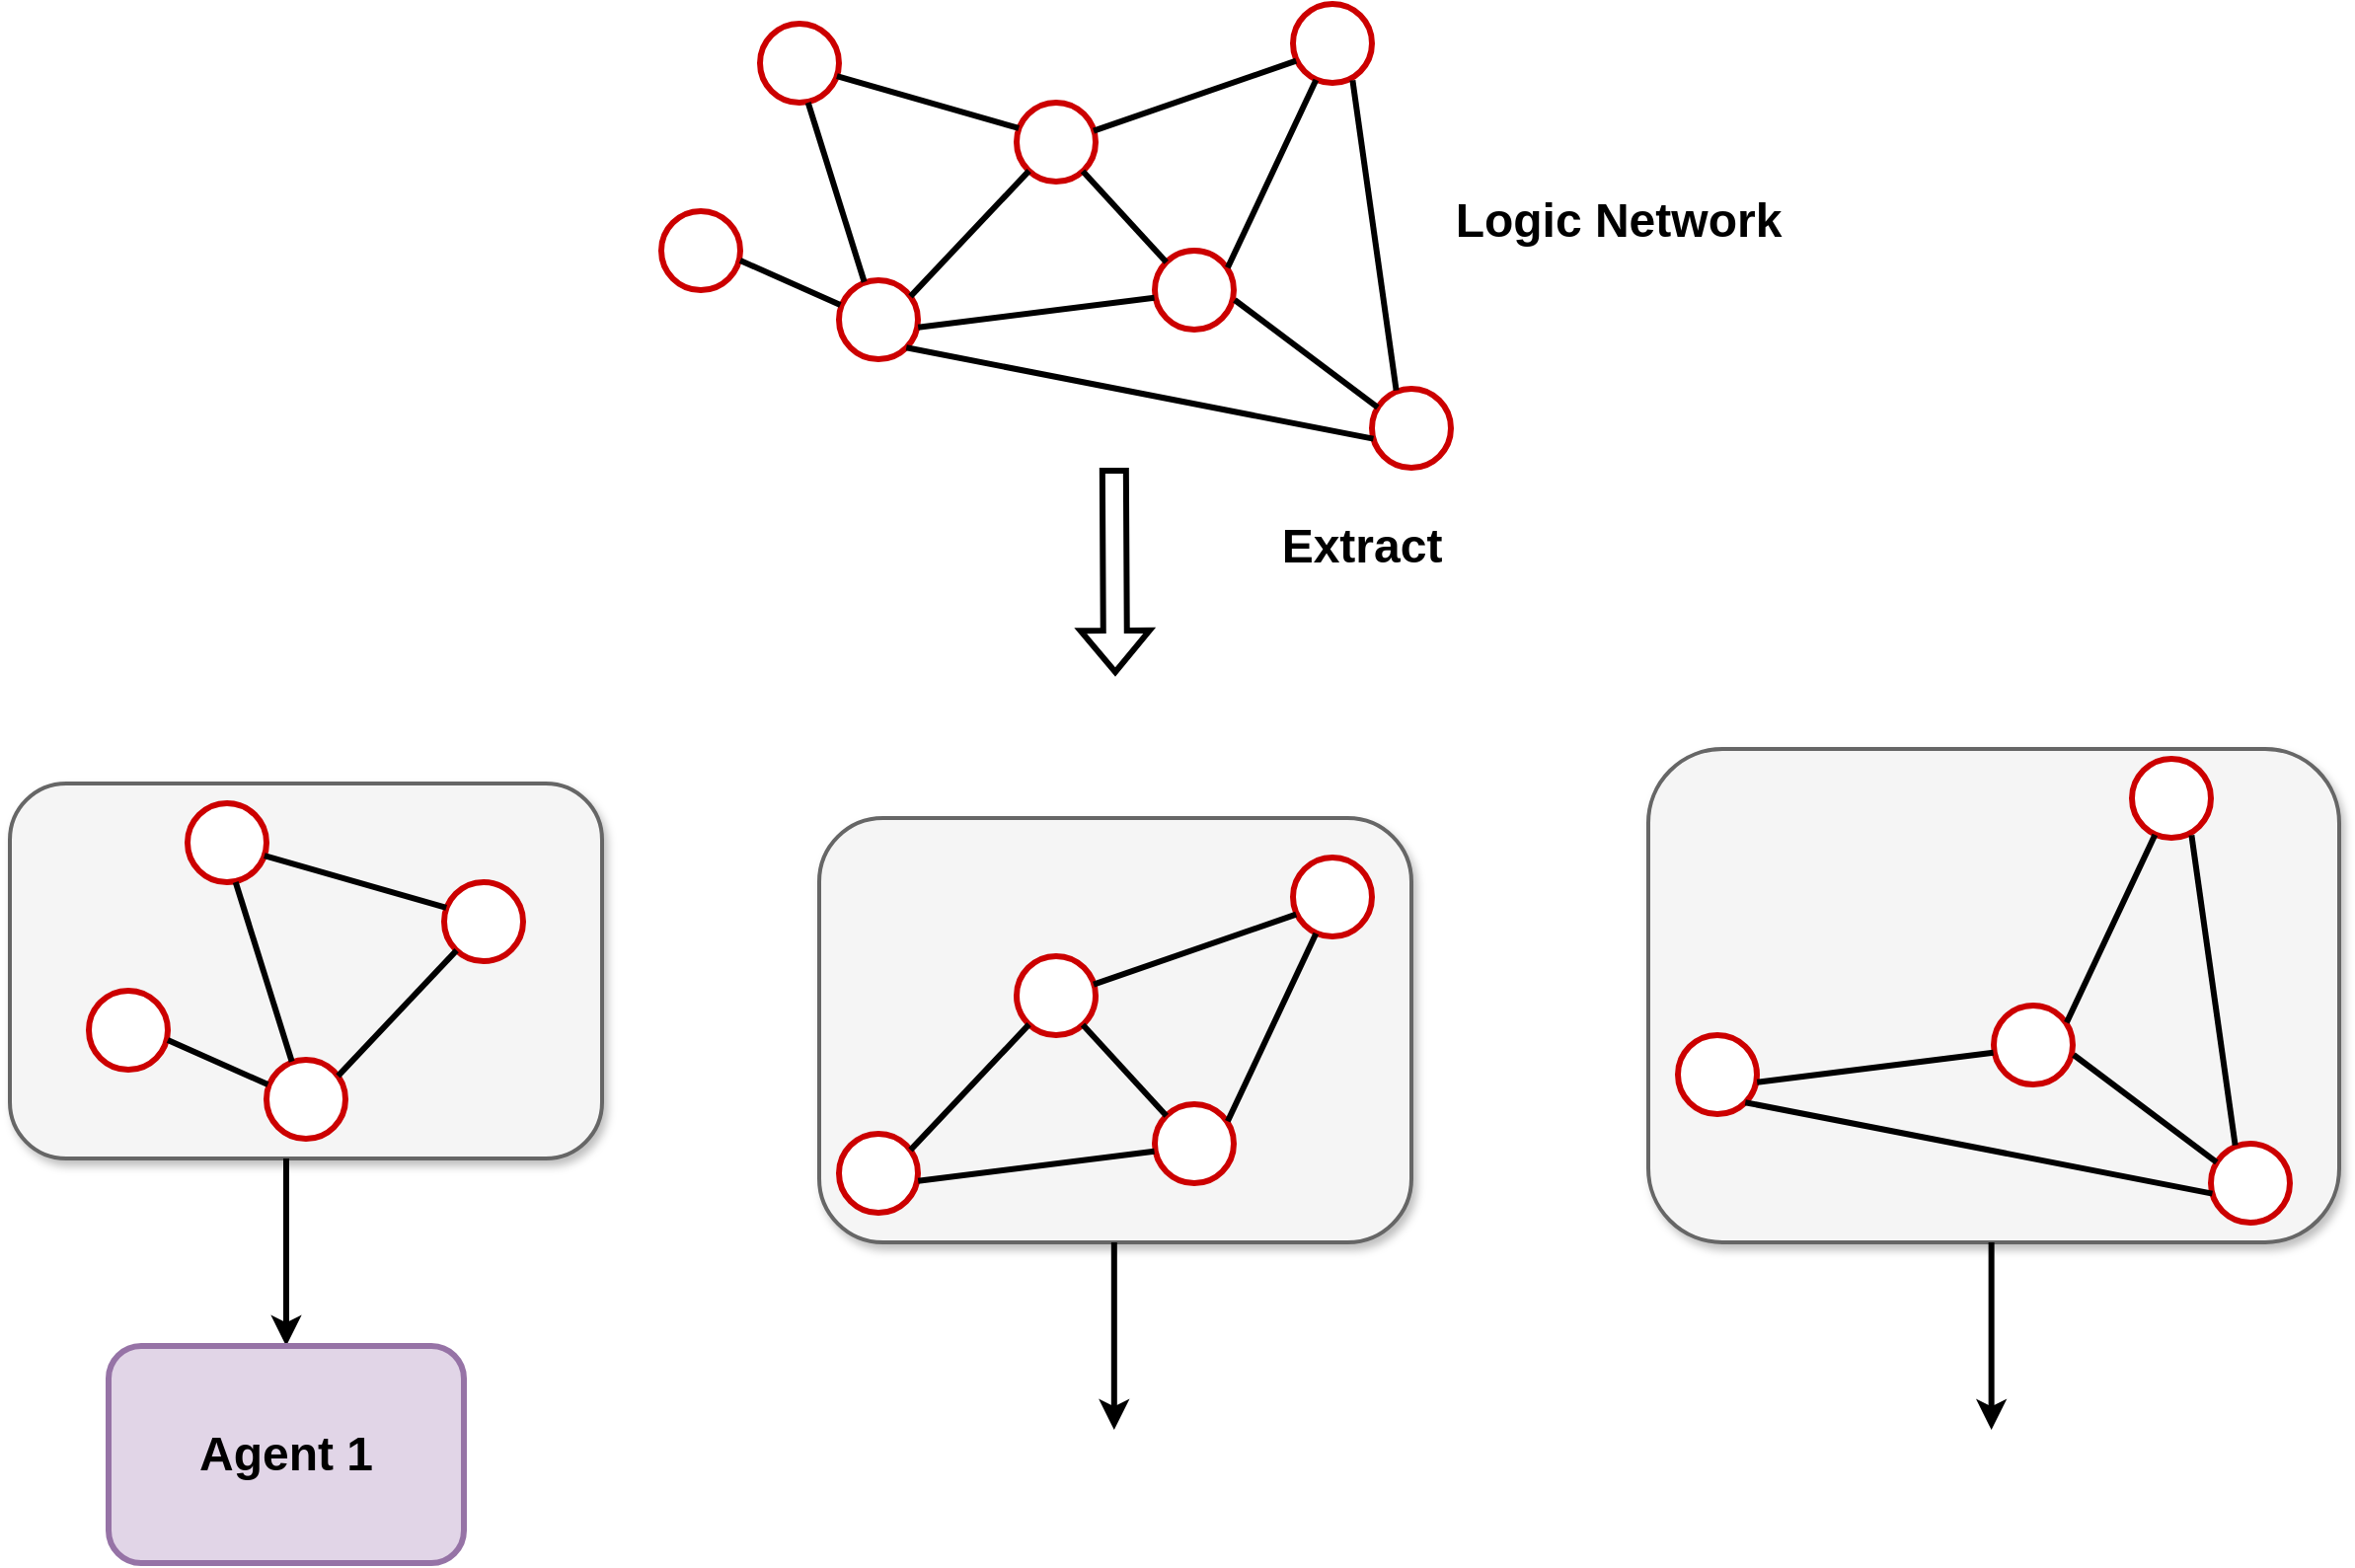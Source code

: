 <mxfile version="23.1.4" type="github">
  <diagram name="第 1 页" id="2leY5HMp6Ett028nWdfq">
    <mxGraphModel dx="2108" dy="1812" grid="1" gridSize="10" guides="1" tooltips="1" connect="1" arrows="1" fold="1" page="1" pageScale="1" pageWidth="400" pageHeight="350" math="0" shadow="0">
      <root>
        <mxCell id="0" />
        <mxCell id="1" parent="0" />
        <mxCell id="MMd7Z6TBkllvfIrQ2Aga-56" value="" style="rounded=1;whiteSpace=wrap;html=1;fillColor=#f5f5f5;fontColor=#333333;strokeColor=#666666;strokeWidth=2;shadow=1;" vertex="1" parent="1">
          <mxGeometry x="450" y="-302.5" width="350" height="250" as="geometry" />
        </mxCell>
        <mxCell id="MMd7Z6TBkllvfIrQ2Aga-55" value="" style="rounded=1;whiteSpace=wrap;html=1;fillColor=#f5f5f5;fontColor=#333333;strokeColor=#666666;strokeWidth=2;shadow=1;" vertex="1" parent="1">
          <mxGeometry x="30" y="-267.5" width="300" height="215" as="geometry" />
        </mxCell>
        <mxCell id="MMd7Z6TBkllvfIrQ2Aga-54" value="" style="rounded=1;whiteSpace=wrap;html=1;fillColor=#f5f5f5;fontColor=#333333;strokeColor=#666666;strokeWidth=2;shadow=1;" vertex="1" parent="1">
          <mxGeometry x="-380" y="-285" width="300" height="190" as="geometry" />
        </mxCell>
        <mxCell id="MMd7Z6TBkllvfIrQ2Aga-1" value="" style="ellipse;whiteSpace=wrap;html=1;aspect=fixed;strokeColor=#CC0000;strokeWidth=3;" vertex="1" parent="1">
          <mxGeometry y="-670" width="40" height="40" as="geometry" />
        </mxCell>
        <mxCell id="MMd7Z6TBkllvfIrQ2Aga-2" value="" style="ellipse;whiteSpace=wrap;html=1;aspect=fixed;strokeColor=#CC0000;strokeWidth=3;" vertex="1" parent="1">
          <mxGeometry x="40" y="-540" width="40" height="40" as="geometry" />
        </mxCell>
        <mxCell id="MMd7Z6TBkllvfIrQ2Aga-3" value="" style="ellipse;whiteSpace=wrap;html=1;aspect=fixed;strokeColor=#CC0000;strokeWidth=3;" vertex="1" parent="1">
          <mxGeometry x="130" y="-630" width="40" height="40" as="geometry" />
        </mxCell>
        <mxCell id="MMd7Z6TBkllvfIrQ2Aga-4" value="" style="ellipse;whiteSpace=wrap;html=1;aspect=fixed;strokeColor=#CC0000;strokeWidth=3;" vertex="1" parent="1">
          <mxGeometry x="200" y="-555" width="40" height="40" as="geometry" />
        </mxCell>
        <mxCell id="MMd7Z6TBkllvfIrQ2Aga-5" value="" style="ellipse;whiteSpace=wrap;html=1;aspect=fixed;strokeColor=#CC0000;strokeWidth=3;" vertex="1" parent="1">
          <mxGeometry x="270" y="-680" width="40" height="40" as="geometry" />
        </mxCell>
        <mxCell id="MMd7Z6TBkllvfIrQ2Aga-6" value="" style="ellipse;whiteSpace=wrap;html=1;aspect=fixed;strokeColor=#CC0000;strokeWidth=3;" vertex="1" parent="1">
          <mxGeometry x="310" y="-485" width="40" height="40" as="geometry" />
        </mxCell>
        <mxCell id="MMd7Z6TBkllvfIrQ2Aga-7" value="" style="ellipse;whiteSpace=wrap;html=1;aspect=fixed;strokeColor=#CC0000;strokeWidth=3;" vertex="1" parent="1">
          <mxGeometry x="-50" y="-575" width="40" height="40" as="geometry" />
        </mxCell>
        <mxCell id="MMd7Z6TBkllvfIrQ2Aga-8" value="" style="endArrow=none;html=1;rounded=0;strokeWidth=3;exitX=0.017;exitY=0.313;exitDx=0;exitDy=0;exitPerimeter=0;" edge="1" parent="1" source="MMd7Z6TBkllvfIrQ2Aga-2">
          <mxGeometry width="50" height="50" relative="1" as="geometry">
            <mxPoint x="-60" y="-500" as="sourcePoint" />
            <mxPoint x="-10" y="-550" as="targetPoint" />
          </mxGeometry>
        </mxCell>
        <mxCell id="MMd7Z6TBkllvfIrQ2Aga-9" value="" style="endArrow=none;html=1;rounded=0;strokeWidth=3;exitX=0.321;exitY=0.022;exitDx=0;exitDy=0;exitPerimeter=0;entryX=0.609;entryY=1;entryDx=0;entryDy=0;entryPerimeter=0;" edge="1" parent="1" source="MMd7Z6TBkllvfIrQ2Aga-2" target="MMd7Z6TBkllvfIrQ2Aga-1">
          <mxGeometry width="50" height="50" relative="1" as="geometry">
            <mxPoint x="71" y="-607" as="sourcePoint" />
            <mxPoint x="20" y="-630" as="targetPoint" />
          </mxGeometry>
        </mxCell>
        <mxCell id="MMd7Z6TBkllvfIrQ2Aga-10" value="" style="endArrow=none;html=1;rounded=0;strokeWidth=3;exitX=0.027;exitY=0.324;exitDx=0;exitDy=0;exitPerimeter=0;entryX=0.974;entryY=0.663;entryDx=0;entryDy=0;entryPerimeter=0;" edge="1" parent="1" source="MMd7Z6TBkllvfIrQ2Aga-3" target="MMd7Z6TBkllvfIrQ2Aga-1">
          <mxGeometry width="50" height="50" relative="1" as="geometry">
            <mxPoint x="91" y="-617" as="sourcePoint" />
            <mxPoint x="40" y="-640" as="targetPoint" />
          </mxGeometry>
        </mxCell>
        <mxCell id="MMd7Z6TBkllvfIrQ2Aga-11" value="" style="endArrow=none;html=1;rounded=0;strokeWidth=3;exitX=0.906;exitY=0.204;exitDx=0;exitDy=0;exitPerimeter=0;" edge="1" parent="1" source="MMd7Z6TBkllvfIrQ2Aga-2" target="MMd7Z6TBkllvfIrQ2Aga-3">
          <mxGeometry width="50" height="50" relative="1" as="geometry">
            <mxPoint x="61" y="-507" as="sourcePoint" />
            <mxPoint x="10" y="-530" as="targetPoint" />
          </mxGeometry>
        </mxCell>
        <mxCell id="MMd7Z6TBkllvfIrQ2Aga-12" value="" style="endArrow=none;html=1;rounded=0;strokeWidth=3;exitX=1.003;exitY=0.597;exitDx=0;exitDy=0;exitPerimeter=0;entryX=-0.006;entryY=0.597;entryDx=0;entryDy=0;entryPerimeter=0;" edge="1" parent="1" source="MMd7Z6TBkllvfIrQ2Aga-2" target="MMd7Z6TBkllvfIrQ2Aga-4">
          <mxGeometry width="50" height="50" relative="1" as="geometry">
            <mxPoint x="86" y="-522" as="sourcePoint" />
            <mxPoint x="146" y="-585" as="targetPoint" />
          </mxGeometry>
        </mxCell>
        <mxCell id="MMd7Z6TBkllvfIrQ2Aga-13" value="" style="endArrow=none;html=1;rounded=0;strokeWidth=3;entryX=0;entryY=0;entryDx=0;entryDy=0;" edge="1" parent="1" source="MMd7Z6TBkllvfIrQ2Aga-3" target="MMd7Z6TBkllvfIrQ2Aga-4">
          <mxGeometry width="50" height="50" relative="1" as="geometry">
            <mxPoint x="90" y="-506" as="sourcePoint" />
            <mxPoint x="212" y="-515" as="targetPoint" />
          </mxGeometry>
        </mxCell>
        <mxCell id="MMd7Z6TBkllvfIrQ2Aga-14" value="" style="endArrow=none;html=1;rounded=0;strokeWidth=3;exitX=0.975;exitY=0.358;exitDx=0;exitDy=0;exitPerimeter=0;entryX=0.04;entryY=0.72;entryDx=0;entryDy=0;entryPerimeter=0;" edge="1" parent="1" source="MMd7Z6TBkllvfIrQ2Aga-3" target="MMd7Z6TBkllvfIrQ2Aga-5">
          <mxGeometry width="50" height="50" relative="1" as="geometry">
            <mxPoint x="86" y="-522" as="sourcePoint" />
            <mxPoint x="146" y="-585" as="targetPoint" />
          </mxGeometry>
        </mxCell>
        <mxCell id="MMd7Z6TBkllvfIrQ2Aga-15" value="" style="endArrow=none;html=1;rounded=0;strokeWidth=3;entryX=0.923;entryY=0.216;entryDx=0;entryDy=0;exitX=0.292;exitY=0.963;exitDx=0;exitDy=0;exitPerimeter=0;entryPerimeter=0;" edge="1" parent="1" source="MMd7Z6TBkllvfIrQ2Aga-5" target="MMd7Z6TBkllvfIrQ2Aga-4">
          <mxGeometry width="50" height="50" relative="1" as="geometry">
            <mxPoint x="173" y="-585" as="sourcePoint" />
            <mxPoint x="216" y="-539" as="targetPoint" />
          </mxGeometry>
        </mxCell>
        <mxCell id="MMd7Z6TBkllvfIrQ2Aga-16" value="" style="endArrow=none;html=1;rounded=0;strokeWidth=3;exitX=1.012;exitY=0.625;exitDx=0;exitDy=0;exitPerimeter=0;entryX=0.073;entryY=0.237;entryDx=0;entryDy=0;entryPerimeter=0;" edge="1" parent="1" source="MMd7Z6TBkllvfIrQ2Aga-4" target="MMd7Z6TBkllvfIrQ2Aga-6">
          <mxGeometry width="50" height="50" relative="1" as="geometry">
            <mxPoint x="173" y="-585" as="sourcePoint" />
            <mxPoint x="340" y="-490" as="targetPoint" />
          </mxGeometry>
        </mxCell>
        <mxCell id="MMd7Z6TBkllvfIrQ2Aga-17" value="" style="endArrow=none;html=1;rounded=0;strokeWidth=3;entryX=0.308;entryY=0.021;entryDx=0;entryDy=0;exitX=0.755;exitY=0.968;exitDx=0;exitDy=0;exitPerimeter=0;entryPerimeter=0;" edge="1" parent="1" source="MMd7Z6TBkllvfIrQ2Aga-5" target="MMd7Z6TBkllvfIrQ2Aga-6">
          <mxGeometry width="50" height="50" relative="1" as="geometry">
            <mxPoint x="292" y="-631" as="sourcePoint" />
            <mxPoint x="247" y="-536" as="targetPoint" />
          </mxGeometry>
        </mxCell>
        <mxCell id="MMd7Z6TBkllvfIrQ2Aga-18" value="" style="ellipse;whiteSpace=wrap;html=1;aspect=fixed;strokeColor=#CC0000;strokeWidth=3;" vertex="1" parent="1">
          <mxGeometry x="-290" y="-275" width="40" height="40" as="geometry" />
        </mxCell>
        <mxCell id="MMd7Z6TBkllvfIrQ2Aga-19" value="" style="ellipse;whiteSpace=wrap;html=1;aspect=fixed;strokeColor=#CC0000;strokeWidth=3;" vertex="1" parent="1">
          <mxGeometry x="-250" y="-145" width="40" height="40" as="geometry" />
        </mxCell>
        <mxCell id="MMd7Z6TBkllvfIrQ2Aga-20" value="" style="ellipse;whiteSpace=wrap;html=1;aspect=fixed;strokeColor=#CC0000;strokeWidth=3;" vertex="1" parent="1">
          <mxGeometry x="-160" y="-235" width="40" height="40" as="geometry" />
        </mxCell>
        <mxCell id="MMd7Z6TBkllvfIrQ2Aga-21" value="" style="ellipse;whiteSpace=wrap;html=1;aspect=fixed;strokeColor=#CC0000;strokeWidth=3;" vertex="1" parent="1">
          <mxGeometry x="-340" y="-180" width="40" height="40" as="geometry" />
        </mxCell>
        <mxCell id="MMd7Z6TBkllvfIrQ2Aga-22" value="" style="endArrow=none;html=1;rounded=0;strokeWidth=3;exitX=0.017;exitY=0.313;exitDx=0;exitDy=0;exitPerimeter=0;" edge="1" parent="1" source="MMd7Z6TBkllvfIrQ2Aga-19">
          <mxGeometry width="50" height="50" relative="1" as="geometry">
            <mxPoint x="-350" y="-105" as="sourcePoint" />
            <mxPoint x="-300" y="-155" as="targetPoint" />
          </mxGeometry>
        </mxCell>
        <mxCell id="MMd7Z6TBkllvfIrQ2Aga-23" value="" style="endArrow=none;html=1;rounded=0;strokeWidth=3;exitX=0.321;exitY=0.022;exitDx=0;exitDy=0;exitPerimeter=0;entryX=0.609;entryY=1;entryDx=0;entryDy=0;entryPerimeter=0;" edge="1" parent="1" source="MMd7Z6TBkllvfIrQ2Aga-19" target="MMd7Z6TBkllvfIrQ2Aga-18">
          <mxGeometry width="50" height="50" relative="1" as="geometry">
            <mxPoint x="-219" y="-212" as="sourcePoint" />
            <mxPoint x="-270" y="-235" as="targetPoint" />
          </mxGeometry>
        </mxCell>
        <mxCell id="MMd7Z6TBkllvfIrQ2Aga-24" value="" style="endArrow=none;html=1;rounded=0;strokeWidth=3;exitX=0.027;exitY=0.324;exitDx=0;exitDy=0;exitPerimeter=0;entryX=0.974;entryY=0.663;entryDx=0;entryDy=0;entryPerimeter=0;" edge="1" parent="1" source="MMd7Z6TBkllvfIrQ2Aga-20" target="MMd7Z6TBkllvfIrQ2Aga-18">
          <mxGeometry width="50" height="50" relative="1" as="geometry">
            <mxPoint x="-199" y="-222" as="sourcePoint" />
            <mxPoint x="-250" y="-245" as="targetPoint" />
          </mxGeometry>
        </mxCell>
        <mxCell id="MMd7Z6TBkllvfIrQ2Aga-25" value="" style="endArrow=none;html=1;rounded=0;strokeWidth=3;exitX=0.906;exitY=0.204;exitDx=0;exitDy=0;exitPerimeter=0;" edge="1" parent="1" source="MMd7Z6TBkllvfIrQ2Aga-19" target="MMd7Z6TBkllvfIrQ2Aga-20">
          <mxGeometry width="50" height="50" relative="1" as="geometry">
            <mxPoint x="-229" y="-112" as="sourcePoint" />
            <mxPoint x="-280" y="-135" as="targetPoint" />
          </mxGeometry>
        </mxCell>
        <mxCell id="MMd7Z6TBkllvfIrQ2Aga-35" value="" style="endArrow=none;html=1;rounded=0;strokeWidth=3;exitX=1;exitY=1;exitDx=0;exitDy=0;entryX=0.018;entryY=0.633;entryDx=0;entryDy=0;entryPerimeter=0;" edge="1" parent="1" source="MMd7Z6TBkllvfIrQ2Aga-2" target="MMd7Z6TBkllvfIrQ2Aga-6">
          <mxGeometry width="50" height="50" relative="1" as="geometry">
            <mxPoint x="90" y="-506" as="sourcePoint" />
            <mxPoint x="360" y="-480" as="targetPoint" />
          </mxGeometry>
        </mxCell>
        <mxCell id="MMd7Z6TBkllvfIrQ2Aga-36" value="" style="ellipse;whiteSpace=wrap;html=1;aspect=fixed;strokeColor=#CC0000;strokeWidth=3;" vertex="1" parent="1">
          <mxGeometry x="40" y="-107.5" width="40" height="40" as="geometry" />
        </mxCell>
        <mxCell id="MMd7Z6TBkllvfIrQ2Aga-37" value="" style="ellipse;whiteSpace=wrap;html=1;aspect=fixed;strokeColor=#CC0000;strokeWidth=3;" vertex="1" parent="1">
          <mxGeometry x="130" y="-197.5" width="40" height="40" as="geometry" />
        </mxCell>
        <mxCell id="MMd7Z6TBkllvfIrQ2Aga-38" value="" style="ellipse;whiteSpace=wrap;html=1;aspect=fixed;strokeColor=#CC0000;strokeWidth=3;" vertex="1" parent="1">
          <mxGeometry x="200" y="-122.5" width="40" height="40" as="geometry" />
        </mxCell>
        <mxCell id="MMd7Z6TBkllvfIrQ2Aga-39" value="" style="ellipse;whiteSpace=wrap;html=1;aspect=fixed;strokeColor=#CC0000;strokeWidth=3;" vertex="1" parent="1">
          <mxGeometry x="270" y="-247.5" width="40" height="40" as="geometry" />
        </mxCell>
        <mxCell id="MMd7Z6TBkllvfIrQ2Aga-40" value="" style="endArrow=none;html=1;rounded=0;strokeWidth=3;exitX=0.906;exitY=0.204;exitDx=0;exitDy=0;exitPerimeter=0;" edge="1" parent="1" source="MMd7Z6TBkllvfIrQ2Aga-36" target="MMd7Z6TBkllvfIrQ2Aga-37">
          <mxGeometry width="50" height="50" relative="1" as="geometry">
            <mxPoint x="61" y="-74.5" as="sourcePoint" />
            <mxPoint x="10" y="-97.5" as="targetPoint" />
          </mxGeometry>
        </mxCell>
        <mxCell id="MMd7Z6TBkllvfIrQ2Aga-41" value="" style="endArrow=none;html=1;rounded=0;strokeWidth=3;exitX=1.003;exitY=0.597;exitDx=0;exitDy=0;exitPerimeter=0;entryX=-0.006;entryY=0.597;entryDx=0;entryDy=0;entryPerimeter=0;" edge="1" parent="1" source="MMd7Z6TBkllvfIrQ2Aga-36" target="MMd7Z6TBkllvfIrQ2Aga-38">
          <mxGeometry width="50" height="50" relative="1" as="geometry">
            <mxPoint x="86" y="-89.5" as="sourcePoint" />
            <mxPoint x="146" y="-152.5" as="targetPoint" />
          </mxGeometry>
        </mxCell>
        <mxCell id="MMd7Z6TBkllvfIrQ2Aga-42" value="" style="endArrow=none;html=1;rounded=0;strokeWidth=3;entryX=0;entryY=0;entryDx=0;entryDy=0;" edge="1" parent="1" source="MMd7Z6TBkllvfIrQ2Aga-37" target="MMd7Z6TBkllvfIrQ2Aga-38">
          <mxGeometry width="50" height="50" relative="1" as="geometry">
            <mxPoint x="90" y="-73.5" as="sourcePoint" />
            <mxPoint x="212" y="-82.5" as="targetPoint" />
          </mxGeometry>
        </mxCell>
        <mxCell id="MMd7Z6TBkllvfIrQ2Aga-43" value="" style="endArrow=none;html=1;rounded=0;strokeWidth=3;exitX=0.975;exitY=0.358;exitDx=0;exitDy=0;exitPerimeter=0;entryX=0.04;entryY=0.72;entryDx=0;entryDy=0;entryPerimeter=0;" edge="1" parent="1" source="MMd7Z6TBkllvfIrQ2Aga-37" target="MMd7Z6TBkllvfIrQ2Aga-39">
          <mxGeometry width="50" height="50" relative="1" as="geometry">
            <mxPoint x="86" y="-89.5" as="sourcePoint" />
            <mxPoint x="146" y="-152.5" as="targetPoint" />
          </mxGeometry>
        </mxCell>
        <mxCell id="MMd7Z6TBkllvfIrQ2Aga-44" value="" style="endArrow=none;html=1;rounded=0;strokeWidth=3;entryX=0.923;entryY=0.216;entryDx=0;entryDy=0;exitX=0.292;exitY=0.963;exitDx=0;exitDy=0;exitPerimeter=0;entryPerimeter=0;" edge="1" parent="1" source="MMd7Z6TBkllvfIrQ2Aga-39" target="MMd7Z6TBkllvfIrQ2Aga-38">
          <mxGeometry width="50" height="50" relative="1" as="geometry">
            <mxPoint x="173" y="-152.5" as="sourcePoint" />
            <mxPoint x="216" y="-106.5" as="targetPoint" />
          </mxGeometry>
        </mxCell>
        <mxCell id="MMd7Z6TBkllvfIrQ2Aga-57" value="" style="ellipse;whiteSpace=wrap;html=1;aspect=fixed;strokeColor=#CC0000;strokeWidth=3;" vertex="1" parent="1">
          <mxGeometry x="465" y="-157.5" width="40" height="40" as="geometry" />
        </mxCell>
        <mxCell id="MMd7Z6TBkllvfIrQ2Aga-58" value="" style="ellipse;whiteSpace=wrap;html=1;aspect=fixed;strokeColor=#CC0000;strokeWidth=3;" vertex="1" parent="1">
          <mxGeometry x="625" y="-172.5" width="40" height="40" as="geometry" />
        </mxCell>
        <mxCell id="MMd7Z6TBkllvfIrQ2Aga-59" value="" style="ellipse;whiteSpace=wrap;html=1;aspect=fixed;strokeColor=#CC0000;strokeWidth=3;" vertex="1" parent="1">
          <mxGeometry x="695" y="-297.5" width="40" height="40" as="geometry" />
        </mxCell>
        <mxCell id="MMd7Z6TBkllvfIrQ2Aga-60" value="" style="ellipse;whiteSpace=wrap;html=1;aspect=fixed;strokeColor=#CC0000;strokeWidth=3;" vertex="1" parent="1">
          <mxGeometry x="735" y="-102.5" width="40" height="40" as="geometry" />
        </mxCell>
        <mxCell id="MMd7Z6TBkllvfIrQ2Aga-61" value="" style="endArrow=none;html=1;rounded=0;strokeWidth=3;exitX=1.003;exitY=0.597;exitDx=0;exitDy=0;exitPerimeter=0;entryX=-0.006;entryY=0.597;entryDx=0;entryDy=0;entryPerimeter=0;" edge="1" parent="1" source="MMd7Z6TBkllvfIrQ2Aga-57" target="MMd7Z6TBkllvfIrQ2Aga-58">
          <mxGeometry width="50" height="50" relative="1" as="geometry">
            <mxPoint x="511" y="-139.5" as="sourcePoint" />
            <mxPoint x="571" y="-202.5" as="targetPoint" />
          </mxGeometry>
        </mxCell>
        <mxCell id="MMd7Z6TBkllvfIrQ2Aga-62" value="" style="endArrow=none;html=1;rounded=0;strokeWidth=3;entryX=0.923;entryY=0.216;entryDx=0;entryDy=0;exitX=0.292;exitY=0.963;exitDx=0;exitDy=0;exitPerimeter=0;entryPerimeter=0;" edge="1" parent="1" source="MMd7Z6TBkllvfIrQ2Aga-59" target="MMd7Z6TBkllvfIrQ2Aga-58">
          <mxGeometry width="50" height="50" relative="1" as="geometry">
            <mxPoint x="598" y="-202.5" as="sourcePoint" />
            <mxPoint x="641" y="-156.5" as="targetPoint" />
          </mxGeometry>
        </mxCell>
        <mxCell id="MMd7Z6TBkllvfIrQ2Aga-63" value="" style="endArrow=none;html=1;rounded=0;strokeWidth=3;exitX=1.012;exitY=0.625;exitDx=0;exitDy=0;exitPerimeter=0;entryX=0.073;entryY=0.237;entryDx=0;entryDy=0;entryPerimeter=0;" edge="1" parent="1" source="MMd7Z6TBkllvfIrQ2Aga-58" target="MMd7Z6TBkllvfIrQ2Aga-60">
          <mxGeometry width="50" height="50" relative="1" as="geometry">
            <mxPoint x="598" y="-202.5" as="sourcePoint" />
            <mxPoint x="765" y="-107.5" as="targetPoint" />
          </mxGeometry>
        </mxCell>
        <mxCell id="MMd7Z6TBkllvfIrQ2Aga-64" value="" style="endArrow=none;html=1;rounded=0;strokeWidth=3;entryX=0.308;entryY=0.021;entryDx=0;entryDy=0;exitX=0.755;exitY=0.968;exitDx=0;exitDy=0;exitPerimeter=0;entryPerimeter=0;" edge="1" parent="1" source="MMd7Z6TBkllvfIrQ2Aga-59" target="MMd7Z6TBkllvfIrQ2Aga-60">
          <mxGeometry width="50" height="50" relative="1" as="geometry">
            <mxPoint x="717" y="-248.5" as="sourcePoint" />
            <mxPoint x="672" y="-153.5" as="targetPoint" />
          </mxGeometry>
        </mxCell>
        <mxCell id="MMd7Z6TBkllvfIrQ2Aga-65" value="" style="endArrow=none;html=1;rounded=0;strokeWidth=3;exitX=1;exitY=1;exitDx=0;exitDy=0;entryX=0.018;entryY=0.633;entryDx=0;entryDy=0;entryPerimeter=0;" edge="1" parent="1" source="MMd7Z6TBkllvfIrQ2Aga-57" target="MMd7Z6TBkllvfIrQ2Aga-60">
          <mxGeometry width="50" height="50" relative="1" as="geometry">
            <mxPoint x="515" y="-123.5" as="sourcePoint" />
            <mxPoint x="785" y="-97.5" as="targetPoint" />
          </mxGeometry>
        </mxCell>
        <mxCell id="MMd7Z6TBkllvfIrQ2Aga-66" value="&lt;font style=&quot;font-size: 24px;&quot;&gt;&lt;b&gt;Logic Network&lt;/b&gt;&lt;/font&gt;" style="text;html=1;align=center;verticalAlign=middle;whiteSpace=wrap;rounded=0;" vertex="1" parent="1">
          <mxGeometry x="330" y="-585" width="210" height="30" as="geometry" />
        </mxCell>
        <mxCell id="MMd7Z6TBkllvfIrQ2Aga-67" value="" style="shape=flexArrow;endArrow=classic;html=1;rounded=0;strokeWidth=3;" edge="1" parent="1">
          <mxGeometry width="50" height="50" relative="1" as="geometry">
            <mxPoint x="179.41" y="-445" as="sourcePoint" />
            <mxPoint x="180" y="-340" as="targetPoint" />
          </mxGeometry>
        </mxCell>
        <mxCell id="MMd7Z6TBkllvfIrQ2Aga-68" value="&lt;span style=&quot;font-size: 24px;&quot;&gt;&lt;b&gt;Extract&lt;/b&gt;&lt;/span&gt;" style="text;html=1;align=center;verticalAlign=middle;whiteSpace=wrap;rounded=0;" vertex="1" parent="1">
          <mxGeometry x="200" y="-420" width="210" height="30" as="geometry" />
        </mxCell>
        <mxCell id="MMd7Z6TBkllvfIrQ2Aga-69" value="" style="endArrow=classic;html=1;rounded=0;strokeWidth=3;" edge="1" parent="1">
          <mxGeometry width="50" height="50" relative="1" as="geometry">
            <mxPoint x="-240" y="-95" as="sourcePoint" />
            <mxPoint x="-240" as="targetPoint" />
          </mxGeometry>
        </mxCell>
        <mxCell id="MMd7Z6TBkllvfIrQ2Aga-70" value="" style="endArrow=classic;html=1;rounded=0;strokeWidth=3;" edge="1" parent="1">
          <mxGeometry width="50" height="50" relative="1" as="geometry">
            <mxPoint x="179.41" y="-52.5" as="sourcePoint" />
            <mxPoint x="179.41" y="42.5" as="targetPoint" />
          </mxGeometry>
        </mxCell>
        <mxCell id="MMd7Z6TBkllvfIrQ2Aga-71" value="" style="endArrow=classic;html=1;rounded=0;strokeWidth=3;" edge="1" parent="1">
          <mxGeometry width="50" height="50" relative="1" as="geometry">
            <mxPoint x="623.82" y="-52.5" as="sourcePoint" />
            <mxPoint x="623.82" y="42.5" as="targetPoint" />
          </mxGeometry>
        </mxCell>
        <mxCell id="MMd7Z6TBkllvfIrQ2Aga-72" value="&lt;font style=&quot;font-size: 24px;&quot;&gt;&lt;b&gt;Agent 1&lt;/b&gt;&lt;/font&gt;" style="rounded=1;whiteSpace=wrap;html=1;fillColor=#e1d5e7;strokeColor=#9673a6;strokeWidth=3;" vertex="1" parent="1">
          <mxGeometry x="-330" width="180" height="110" as="geometry" />
        </mxCell>
      </root>
    </mxGraphModel>
  </diagram>
</mxfile>
